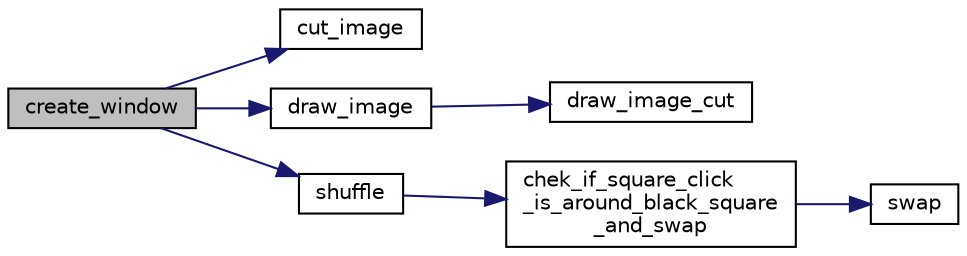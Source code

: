 digraph "create_window"
{
 // LATEX_PDF_SIZE
  edge [fontname="Helvetica",fontsize="10",labelfontname="Helvetica",labelfontsize="10"];
  node [fontname="Helvetica",fontsize="10",shape=record];
  rankdir="LR";
  Node1 [label="create_window",height=0.2,width=0.4,color="black", fillcolor="grey75", style="filled", fontcolor="black",tooltip="Crée la fenêtre et initialise le plateau de jeu."];
  Node1 -> Node2 [color="midnightblue",fontsize="10",style="solid",fontname="Helvetica"];
  Node2 [label="cut_image",height=0.2,width=0.4,color="black", fillcolor="white", style="filled",URL="$logic_8h.html#a250b891ad265d03cf7a0262a76fb57da",tooltip="Coupe l'image en 16 morceaux et l'assigne à chaque case du plateau."];
  Node1 -> Node3 [color="midnightblue",fontsize="10",style="solid",fontname="Helvetica"];
  Node3 [label="draw_image",height=0.2,width=0.4,color="black", fillcolor="white", style="filled",URL="$frame_8c.html#a6c8de9ae696daedc30528aa9b8bdbfff",tooltip="Dessine l'image dans la fenêtre."];
  Node3 -> Node4 [color="midnightblue",fontsize="10",style="solid",fontname="Helvetica"];
  Node4 [label="draw_image_cut",height=0.2,width=0.4,color="black", fillcolor="white", style="filled",URL="$frame_8c.html#a6806582f5c44c6196cedaf9ac7213fe3",tooltip="Dessine l'image dans la case correspondante."];
  Node1 -> Node5 [color="midnightblue",fontsize="10",style="solid",fontname="Helvetica"];
  Node5 [label="shuffle",height=0.2,width=0.4,color="black", fillcolor="white", style="filled",URL="$logic_8h.html#a71b480b8bb01bcc16d4b67382bef3980",tooltip="Mélange le plateau de jeu."];
  Node5 -> Node6 [color="midnightblue",fontsize="10",style="solid",fontname="Helvetica"];
  Node6 [label="chek_if_square_click\l_is_around_black_square\l_and_swap",height=0.2,width=0.4,color="black", fillcolor="white", style="filled",URL="$logic_8c.html#ad00023104cac1f36456c1c60727968f1",tooltip="Vérifie si la case sur laquelle l'utilisateur a cliqué est autour de la case vide."];
  Node6 -> Node7 [color="midnightblue",fontsize="10",style="solid",fontname="Helvetica"];
  Node7 [label="swap",height=0.2,width=0.4,color="black", fillcolor="white", style="filled",URL="$logic_8c.html#a83eb23a5c9d486c42ec0625261f41fc5",tooltip="Echange deux cases du plateau."];
}
